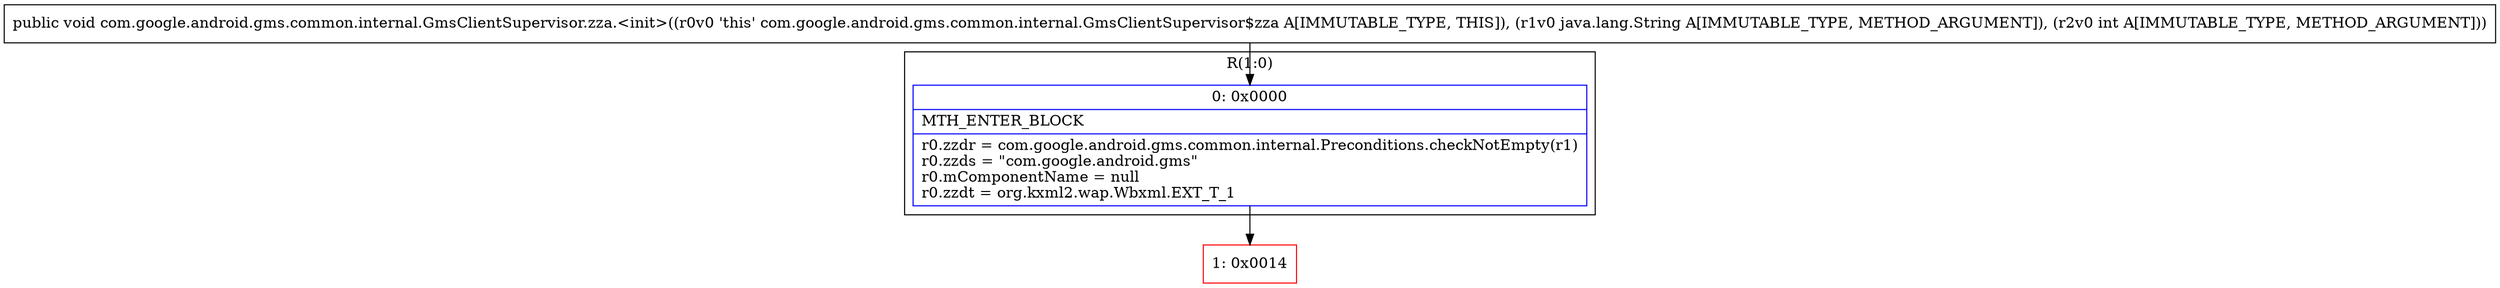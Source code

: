 digraph "CFG forcom.google.android.gms.common.internal.GmsClientSupervisor.zza.\<init\>(Ljava\/lang\/String;I)V" {
subgraph cluster_Region_1511591885 {
label = "R(1:0)";
node [shape=record,color=blue];
Node_0 [shape=record,label="{0\:\ 0x0000|MTH_ENTER_BLOCK\l|r0.zzdr = com.google.android.gms.common.internal.Preconditions.checkNotEmpty(r1)\lr0.zzds = \"com.google.android.gms\"\lr0.mComponentName = null\lr0.zzdt = org.kxml2.wap.Wbxml.EXT_T_1\l}"];
}
Node_1 [shape=record,color=red,label="{1\:\ 0x0014}"];
MethodNode[shape=record,label="{public void com.google.android.gms.common.internal.GmsClientSupervisor.zza.\<init\>((r0v0 'this' com.google.android.gms.common.internal.GmsClientSupervisor$zza A[IMMUTABLE_TYPE, THIS]), (r1v0 java.lang.String A[IMMUTABLE_TYPE, METHOD_ARGUMENT]), (r2v0 int A[IMMUTABLE_TYPE, METHOD_ARGUMENT])) }"];
MethodNode -> Node_0;
Node_0 -> Node_1;
}

